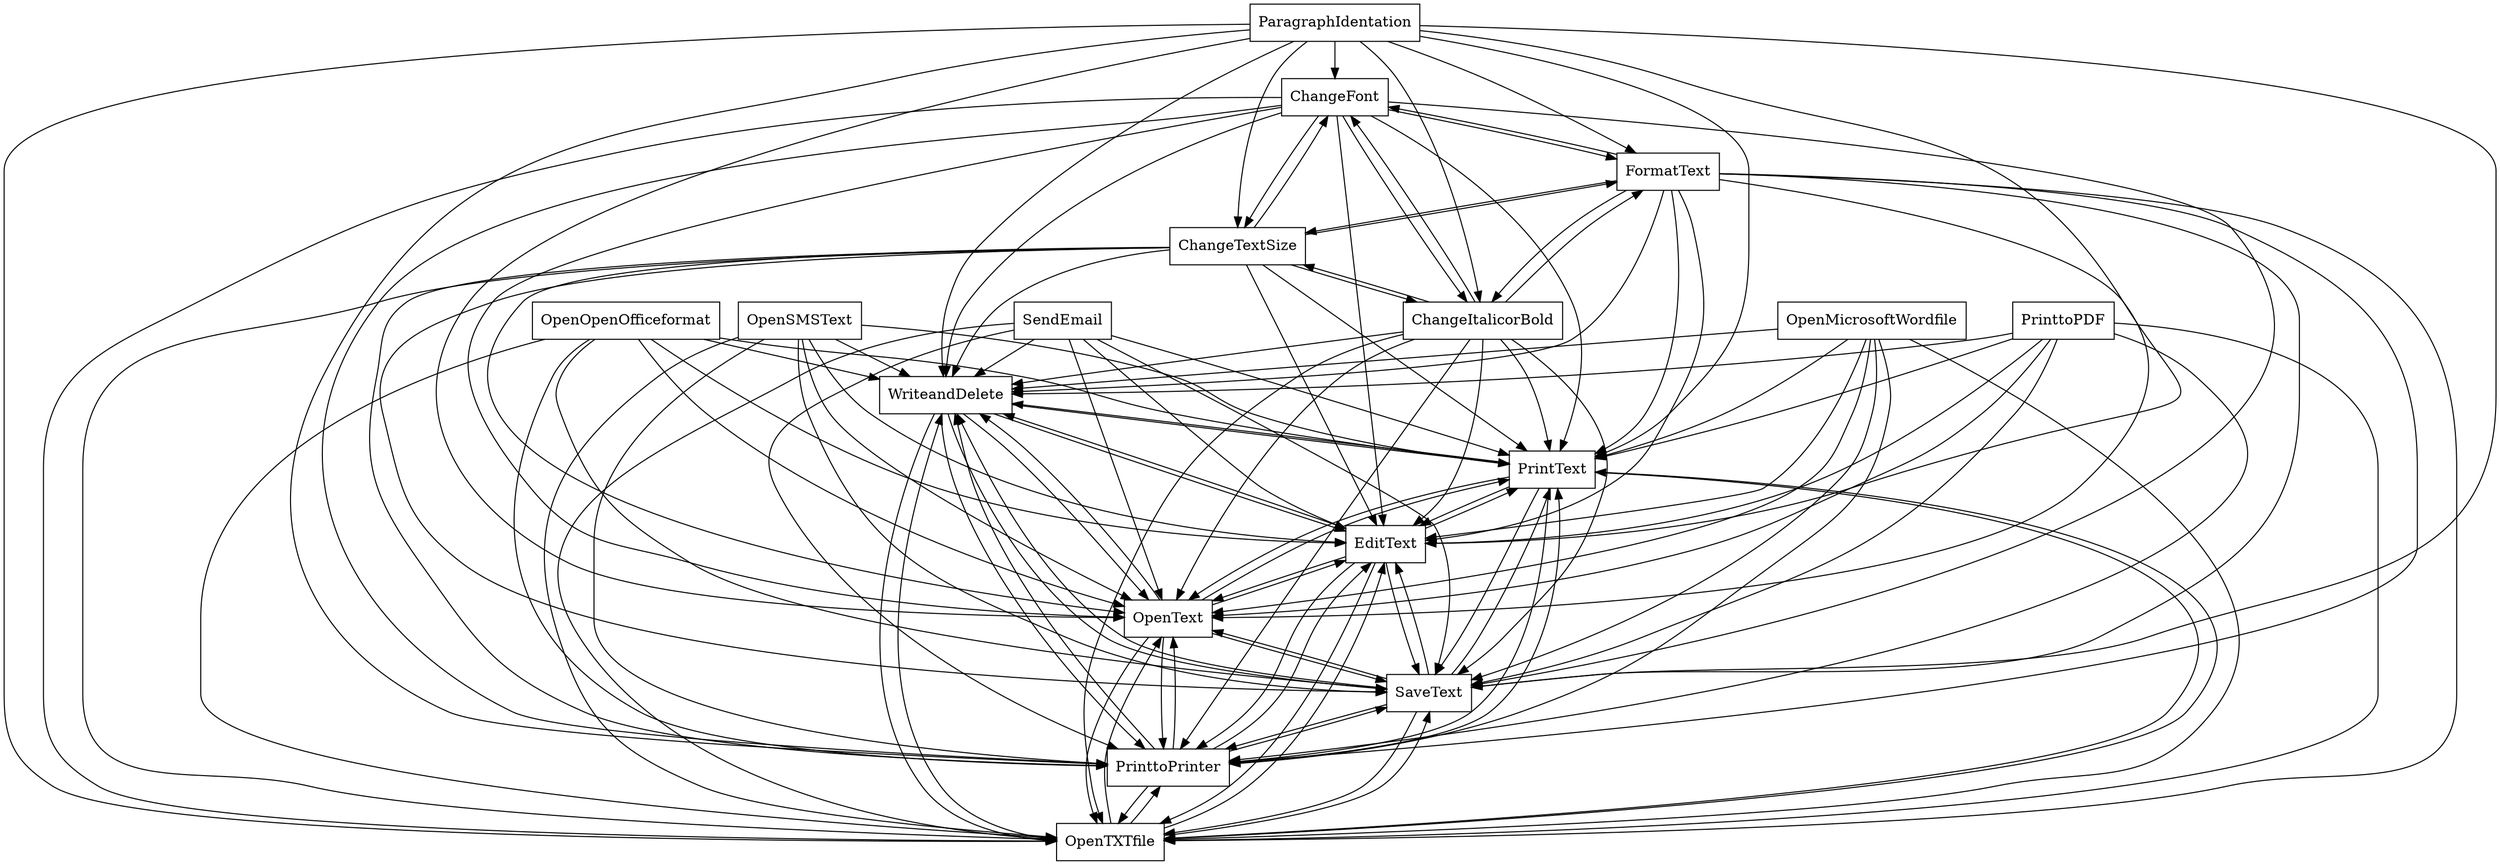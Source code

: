 digraph{
graph [rankdir=TB];
node [shape=box];
edge [arrowhead=normal];
0[label="ChangeFont",]
1[label="FormatText",]
2[label="ParagraphIdentation",]
3[label="PrintText",]
4[label="ChangeTextSize",]
5[label="EditText",]
6[label="SendEmail",]
7[label="OpenTXTfile",]
8[label="OpenSMSText",]
9[label="PrinttoPrinter",]
10[label="OpenMicrosoftWordfile",]
11[label="SaveText",]
12[label="ChangeItalicorBold",]
13[label="OpenOpenOfficeformat",]
14[label="OpenText",]
15[label="PrinttoPDF",]
16[label="WriteandDelete",]
0->1[label="",]
0->3[label="",]
0->4[label="",]
0->5[label="",]
0->7[label="",]
0->9[label="",]
0->11[label="",]
0->12[label="",]
0->14[label="",]
0->16[label="",]
1->0[label="",]
1->3[label="",]
1->4[label="",]
1->5[label="",]
1->7[label="",]
1->9[label="",]
1->11[label="",]
1->12[label="",]
1->14[label="",]
1->16[label="",]
2->0[label="",]
2->1[label="",]
2->3[label="",]
2->4[label="",]
2->5[label="",]
2->7[label="",]
2->9[label="",]
2->11[label="",]
2->12[label="",]
2->14[label="",]
2->16[label="",]
3->5[label="",]
3->7[label="",]
3->9[label="",]
3->11[label="",]
3->14[label="",]
3->16[label="",]
4->0[label="",]
4->1[label="",]
4->3[label="",]
4->5[label="",]
4->7[label="",]
4->9[label="",]
4->11[label="",]
4->12[label="",]
4->14[label="",]
4->16[label="",]
5->3[label="",]
5->7[label="",]
5->9[label="",]
5->11[label="",]
5->14[label="",]
5->16[label="",]
6->3[label="",]
6->5[label="",]
6->7[label="",]
6->9[label="",]
6->11[label="",]
6->14[label="",]
6->16[label="",]
7->3[label="",]
7->5[label="",]
7->9[label="",]
7->11[label="",]
7->14[label="",]
7->16[label="",]
8->3[label="",]
8->5[label="",]
8->7[label="",]
8->9[label="",]
8->11[label="",]
8->14[label="",]
8->16[label="",]
9->3[label="",]
9->5[label="",]
9->7[label="",]
9->11[label="",]
9->14[label="",]
9->16[label="",]
10->3[label="",]
10->5[label="",]
10->7[label="",]
10->9[label="",]
10->11[label="",]
10->14[label="",]
10->16[label="",]
11->3[label="",]
11->5[label="",]
11->7[label="",]
11->9[label="",]
11->14[label="",]
11->16[label="",]
12->0[label="",]
12->1[label="",]
12->3[label="",]
12->4[label="",]
12->5[label="",]
12->7[label="",]
12->9[label="",]
12->11[label="",]
12->14[label="",]
12->16[label="",]
13->3[label="",]
13->5[label="",]
13->7[label="",]
13->9[label="",]
13->11[label="",]
13->14[label="",]
13->16[label="",]
14->3[label="",]
14->5[label="",]
14->7[label="",]
14->9[label="",]
14->11[label="",]
14->16[label="",]
15->3[label="",]
15->5[label="",]
15->7[label="",]
15->9[label="",]
15->11[label="",]
15->14[label="",]
15->16[label="",]
16->3[label="",]
16->5[label="",]
16->7[label="",]
16->9[label="",]
16->11[label="",]
16->14[label="",]
}

